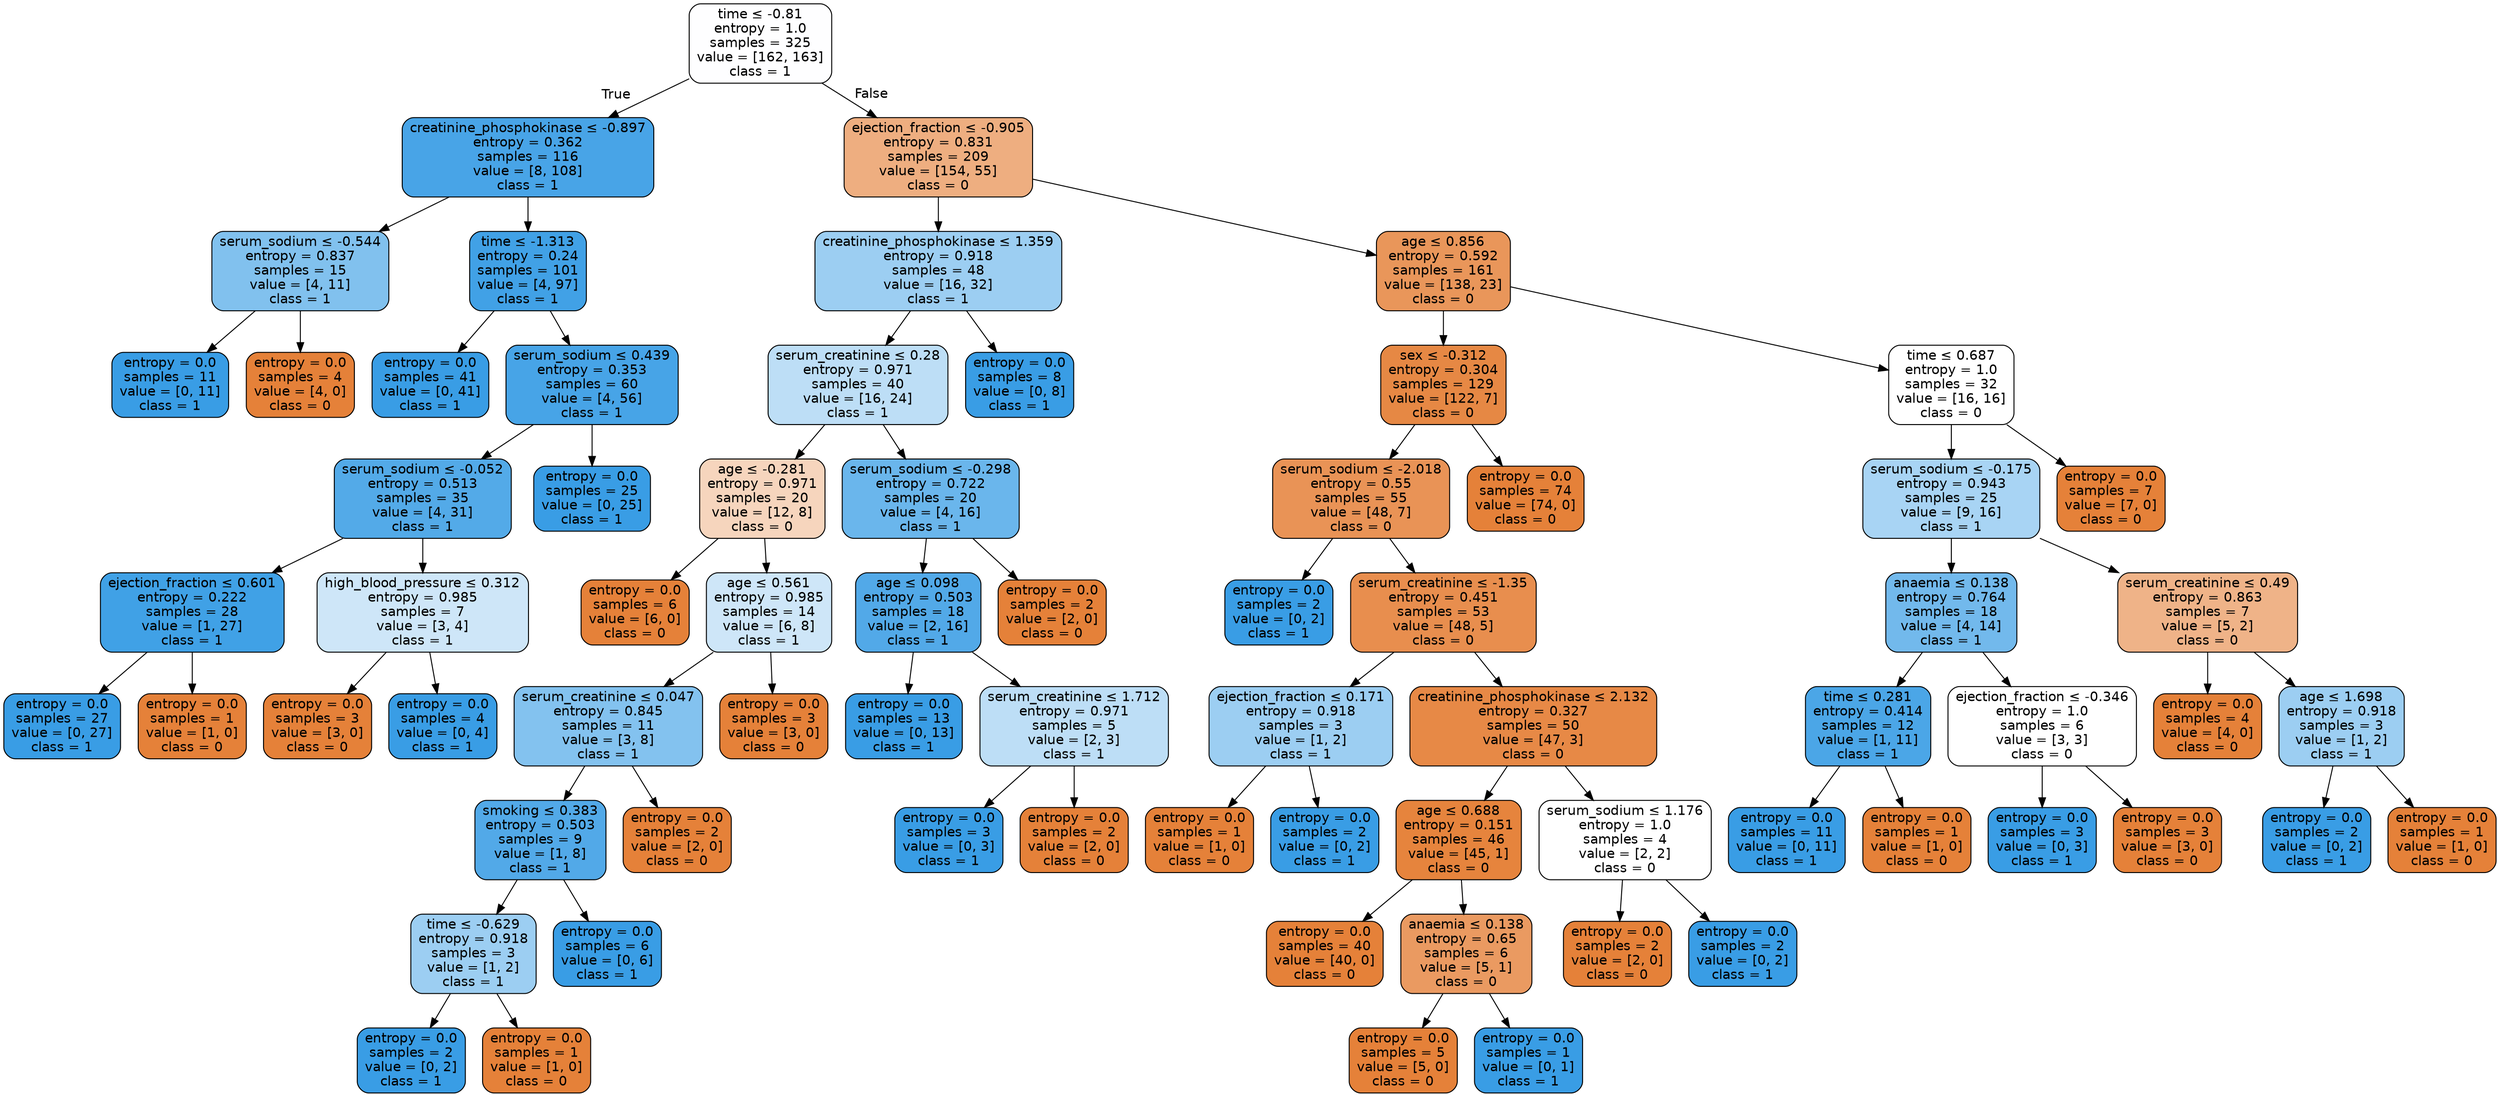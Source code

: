 digraph Tree {
node [shape=box, style="filled, rounded", color="black", fontname=helvetica] ;
edge [fontname=helvetica] ;
0 [label=<time &le; -0.81<br/>entropy = 1.0<br/>samples = 325<br/>value = [162, 163]<br/>class = 1>, fillcolor="#fefeff"] ;
1 [label=<creatinine_phosphokinase &le; -0.897<br/>entropy = 0.362<br/>samples = 116<br/>value = [8, 108]<br/>class = 1>, fillcolor="#48a4e7"] ;
0 -> 1 [labeldistance=2.5, labelangle=45, headlabel="True"] ;
2 [label=<serum_sodium &le; -0.544<br/>entropy = 0.837<br/>samples = 15<br/>value = [4, 11]<br/>class = 1>, fillcolor="#81c1ee"] ;
1 -> 2 ;
3 [label=<entropy = 0.0<br/>samples = 11<br/>value = [0, 11]<br/>class = 1>, fillcolor="#399de5"] ;
2 -> 3 ;
4 [label=<entropy = 0.0<br/>samples = 4<br/>value = [4, 0]<br/>class = 0>, fillcolor="#e58139"] ;
2 -> 4 ;
5 [label=<time &le; -1.313<br/>entropy = 0.24<br/>samples = 101<br/>value = [4, 97]<br/>class = 1>, fillcolor="#41a1e6"] ;
1 -> 5 ;
6 [label=<entropy = 0.0<br/>samples = 41<br/>value = [0, 41]<br/>class = 1>, fillcolor="#399de5"] ;
5 -> 6 ;
7 [label=<serum_sodium &le; 0.439<br/>entropy = 0.353<br/>samples = 60<br/>value = [4, 56]<br/>class = 1>, fillcolor="#47a4e7"] ;
5 -> 7 ;
8 [label=<serum_sodium &le; -0.052<br/>entropy = 0.513<br/>samples = 35<br/>value = [4, 31]<br/>class = 1>, fillcolor="#53aae8"] ;
7 -> 8 ;
9 [label=<ejection_fraction &le; 0.601<br/>entropy = 0.222<br/>samples = 28<br/>value = [1, 27]<br/>class = 1>, fillcolor="#40a1e6"] ;
8 -> 9 ;
10 [label=<entropy = 0.0<br/>samples = 27<br/>value = [0, 27]<br/>class = 1>, fillcolor="#399de5"] ;
9 -> 10 ;
11 [label=<entropy = 0.0<br/>samples = 1<br/>value = [1, 0]<br/>class = 0>, fillcolor="#e58139"] ;
9 -> 11 ;
12 [label=<high_blood_pressure &le; 0.312<br/>entropy = 0.985<br/>samples = 7<br/>value = [3, 4]<br/>class = 1>, fillcolor="#cee6f8"] ;
8 -> 12 ;
13 [label=<entropy = 0.0<br/>samples = 3<br/>value = [3, 0]<br/>class = 0>, fillcolor="#e58139"] ;
12 -> 13 ;
14 [label=<entropy = 0.0<br/>samples = 4<br/>value = [0, 4]<br/>class = 1>, fillcolor="#399de5"] ;
12 -> 14 ;
15 [label=<entropy = 0.0<br/>samples = 25<br/>value = [0, 25]<br/>class = 1>, fillcolor="#399de5"] ;
7 -> 15 ;
16 [label=<ejection_fraction &le; -0.905<br/>entropy = 0.831<br/>samples = 209<br/>value = [154, 55]<br/>class = 0>, fillcolor="#eeae80"] ;
0 -> 16 [labeldistance=2.5, labelangle=-45, headlabel="False"] ;
17 [label=<creatinine_phosphokinase &le; 1.359<br/>entropy = 0.918<br/>samples = 48<br/>value = [16, 32]<br/>class = 1>, fillcolor="#9ccef2"] ;
16 -> 17 ;
18 [label=<serum_creatinine &le; 0.28<br/>entropy = 0.971<br/>samples = 40<br/>value = [16, 24]<br/>class = 1>, fillcolor="#bddef6"] ;
17 -> 18 ;
19 [label=<age &le; -0.281<br/>entropy = 0.971<br/>samples = 20<br/>value = [12, 8]<br/>class = 0>, fillcolor="#f6d5bd"] ;
18 -> 19 ;
20 [label=<entropy = 0.0<br/>samples = 6<br/>value = [6, 0]<br/>class = 0>, fillcolor="#e58139"] ;
19 -> 20 ;
21 [label=<age &le; 0.561<br/>entropy = 0.985<br/>samples = 14<br/>value = [6, 8]<br/>class = 1>, fillcolor="#cee6f8"] ;
19 -> 21 ;
22 [label=<serum_creatinine &le; 0.047<br/>entropy = 0.845<br/>samples = 11<br/>value = [3, 8]<br/>class = 1>, fillcolor="#83c2ef"] ;
21 -> 22 ;
23 [label=<smoking &le; 0.383<br/>entropy = 0.503<br/>samples = 9<br/>value = [1, 8]<br/>class = 1>, fillcolor="#52a9e8"] ;
22 -> 23 ;
24 [label=<time &le; -0.629<br/>entropy = 0.918<br/>samples = 3<br/>value = [1, 2]<br/>class = 1>, fillcolor="#9ccef2"] ;
23 -> 24 ;
25 [label=<entropy = 0.0<br/>samples = 2<br/>value = [0, 2]<br/>class = 1>, fillcolor="#399de5"] ;
24 -> 25 ;
26 [label=<entropy = 0.0<br/>samples = 1<br/>value = [1, 0]<br/>class = 0>, fillcolor="#e58139"] ;
24 -> 26 ;
27 [label=<entropy = 0.0<br/>samples = 6<br/>value = [0, 6]<br/>class = 1>, fillcolor="#399de5"] ;
23 -> 27 ;
28 [label=<entropy = 0.0<br/>samples = 2<br/>value = [2, 0]<br/>class = 0>, fillcolor="#e58139"] ;
22 -> 28 ;
29 [label=<entropy = 0.0<br/>samples = 3<br/>value = [3, 0]<br/>class = 0>, fillcolor="#e58139"] ;
21 -> 29 ;
30 [label=<serum_sodium &le; -0.298<br/>entropy = 0.722<br/>samples = 20<br/>value = [4, 16]<br/>class = 1>, fillcolor="#6ab6ec"] ;
18 -> 30 ;
31 [label=<age &le; 0.098<br/>entropy = 0.503<br/>samples = 18<br/>value = [2, 16]<br/>class = 1>, fillcolor="#52a9e8"] ;
30 -> 31 ;
32 [label=<entropy = 0.0<br/>samples = 13<br/>value = [0, 13]<br/>class = 1>, fillcolor="#399de5"] ;
31 -> 32 ;
33 [label=<serum_creatinine &le; 1.712<br/>entropy = 0.971<br/>samples = 5<br/>value = [2, 3]<br/>class = 1>, fillcolor="#bddef6"] ;
31 -> 33 ;
34 [label=<entropy = 0.0<br/>samples = 3<br/>value = [0, 3]<br/>class = 1>, fillcolor="#399de5"] ;
33 -> 34 ;
35 [label=<entropy = 0.0<br/>samples = 2<br/>value = [2, 0]<br/>class = 0>, fillcolor="#e58139"] ;
33 -> 35 ;
36 [label=<entropy = 0.0<br/>samples = 2<br/>value = [2, 0]<br/>class = 0>, fillcolor="#e58139"] ;
30 -> 36 ;
37 [label=<entropy = 0.0<br/>samples = 8<br/>value = [0, 8]<br/>class = 1>, fillcolor="#399de5"] ;
17 -> 37 ;
38 [label=<age &le; 0.856<br/>entropy = 0.592<br/>samples = 161<br/>value = [138, 23]<br/>class = 0>, fillcolor="#e9965a"] ;
16 -> 38 ;
39 [label=<sex &le; -0.312<br/>entropy = 0.304<br/>samples = 129<br/>value = [122, 7]<br/>class = 0>, fillcolor="#e68844"] ;
38 -> 39 ;
40 [label=<serum_sodium &le; -2.018<br/>entropy = 0.55<br/>samples = 55<br/>value = [48, 7]<br/>class = 0>, fillcolor="#e99356"] ;
39 -> 40 ;
41 [label=<entropy = 0.0<br/>samples = 2<br/>value = [0, 2]<br/>class = 1>, fillcolor="#399de5"] ;
40 -> 41 ;
42 [label=<serum_creatinine &le; -1.35<br/>entropy = 0.451<br/>samples = 53<br/>value = [48, 5]<br/>class = 0>, fillcolor="#e88e4e"] ;
40 -> 42 ;
43 [label=<ejection_fraction &le; 0.171<br/>entropy = 0.918<br/>samples = 3<br/>value = [1, 2]<br/>class = 1>, fillcolor="#9ccef2"] ;
42 -> 43 ;
44 [label=<entropy = 0.0<br/>samples = 1<br/>value = [1, 0]<br/>class = 0>, fillcolor="#e58139"] ;
43 -> 44 ;
45 [label=<entropy = 0.0<br/>samples = 2<br/>value = [0, 2]<br/>class = 1>, fillcolor="#399de5"] ;
43 -> 45 ;
46 [label=<creatinine_phosphokinase &le; 2.132<br/>entropy = 0.327<br/>samples = 50<br/>value = [47, 3]<br/>class = 0>, fillcolor="#e78946"] ;
42 -> 46 ;
47 [label=<age &le; 0.688<br/>entropy = 0.151<br/>samples = 46<br/>value = [45, 1]<br/>class = 0>, fillcolor="#e6843d"] ;
46 -> 47 ;
48 [label=<entropy = 0.0<br/>samples = 40<br/>value = [40, 0]<br/>class = 0>, fillcolor="#e58139"] ;
47 -> 48 ;
49 [label=<anaemia &le; 0.138<br/>entropy = 0.65<br/>samples = 6<br/>value = [5, 1]<br/>class = 0>, fillcolor="#ea9a61"] ;
47 -> 49 ;
50 [label=<entropy = 0.0<br/>samples = 5<br/>value = [5, 0]<br/>class = 0>, fillcolor="#e58139"] ;
49 -> 50 ;
51 [label=<entropy = 0.0<br/>samples = 1<br/>value = [0, 1]<br/>class = 1>, fillcolor="#399de5"] ;
49 -> 51 ;
52 [label=<serum_sodium &le; 1.176<br/>entropy = 1.0<br/>samples = 4<br/>value = [2, 2]<br/>class = 0>, fillcolor="#ffffff"] ;
46 -> 52 ;
53 [label=<entropy = 0.0<br/>samples = 2<br/>value = [2, 0]<br/>class = 0>, fillcolor="#e58139"] ;
52 -> 53 ;
54 [label=<entropy = 0.0<br/>samples = 2<br/>value = [0, 2]<br/>class = 1>, fillcolor="#399de5"] ;
52 -> 54 ;
55 [label=<entropy = 0.0<br/>samples = 74<br/>value = [74, 0]<br/>class = 0>, fillcolor="#e58139"] ;
39 -> 55 ;
56 [label=<time &le; 0.687<br/>entropy = 1.0<br/>samples = 32<br/>value = [16, 16]<br/>class = 0>, fillcolor="#ffffff"] ;
38 -> 56 ;
57 [label=<serum_sodium &le; -0.175<br/>entropy = 0.943<br/>samples = 25<br/>value = [9, 16]<br/>class = 1>, fillcolor="#a8d4f4"] ;
56 -> 57 ;
58 [label=<anaemia &le; 0.138<br/>entropy = 0.764<br/>samples = 18<br/>value = [4, 14]<br/>class = 1>, fillcolor="#72b9ec"] ;
57 -> 58 ;
59 [label=<time &le; 0.281<br/>entropy = 0.414<br/>samples = 12<br/>value = [1, 11]<br/>class = 1>, fillcolor="#4ba6e7"] ;
58 -> 59 ;
60 [label=<entropy = 0.0<br/>samples = 11<br/>value = [0, 11]<br/>class = 1>, fillcolor="#399de5"] ;
59 -> 60 ;
61 [label=<entropy = 0.0<br/>samples = 1<br/>value = [1, 0]<br/>class = 0>, fillcolor="#e58139"] ;
59 -> 61 ;
62 [label=<ejection_fraction &le; -0.346<br/>entropy = 1.0<br/>samples = 6<br/>value = [3, 3]<br/>class = 0>, fillcolor="#ffffff"] ;
58 -> 62 ;
63 [label=<entropy = 0.0<br/>samples = 3<br/>value = [0, 3]<br/>class = 1>, fillcolor="#399de5"] ;
62 -> 63 ;
64 [label=<entropy = 0.0<br/>samples = 3<br/>value = [3, 0]<br/>class = 0>, fillcolor="#e58139"] ;
62 -> 64 ;
65 [label=<serum_creatinine &le; 0.49<br/>entropy = 0.863<br/>samples = 7<br/>value = [5, 2]<br/>class = 0>, fillcolor="#efb388"] ;
57 -> 65 ;
66 [label=<entropy = 0.0<br/>samples = 4<br/>value = [4, 0]<br/>class = 0>, fillcolor="#e58139"] ;
65 -> 66 ;
67 [label=<age &le; 1.698<br/>entropy = 0.918<br/>samples = 3<br/>value = [1, 2]<br/>class = 1>, fillcolor="#9ccef2"] ;
65 -> 67 ;
68 [label=<entropy = 0.0<br/>samples = 2<br/>value = [0, 2]<br/>class = 1>, fillcolor="#399de5"] ;
67 -> 68 ;
69 [label=<entropy = 0.0<br/>samples = 1<br/>value = [1, 0]<br/>class = 0>, fillcolor="#e58139"] ;
67 -> 69 ;
70 [label=<entropy = 0.0<br/>samples = 7<br/>value = [7, 0]<br/>class = 0>, fillcolor="#e58139"] ;
56 -> 70 ;
}
